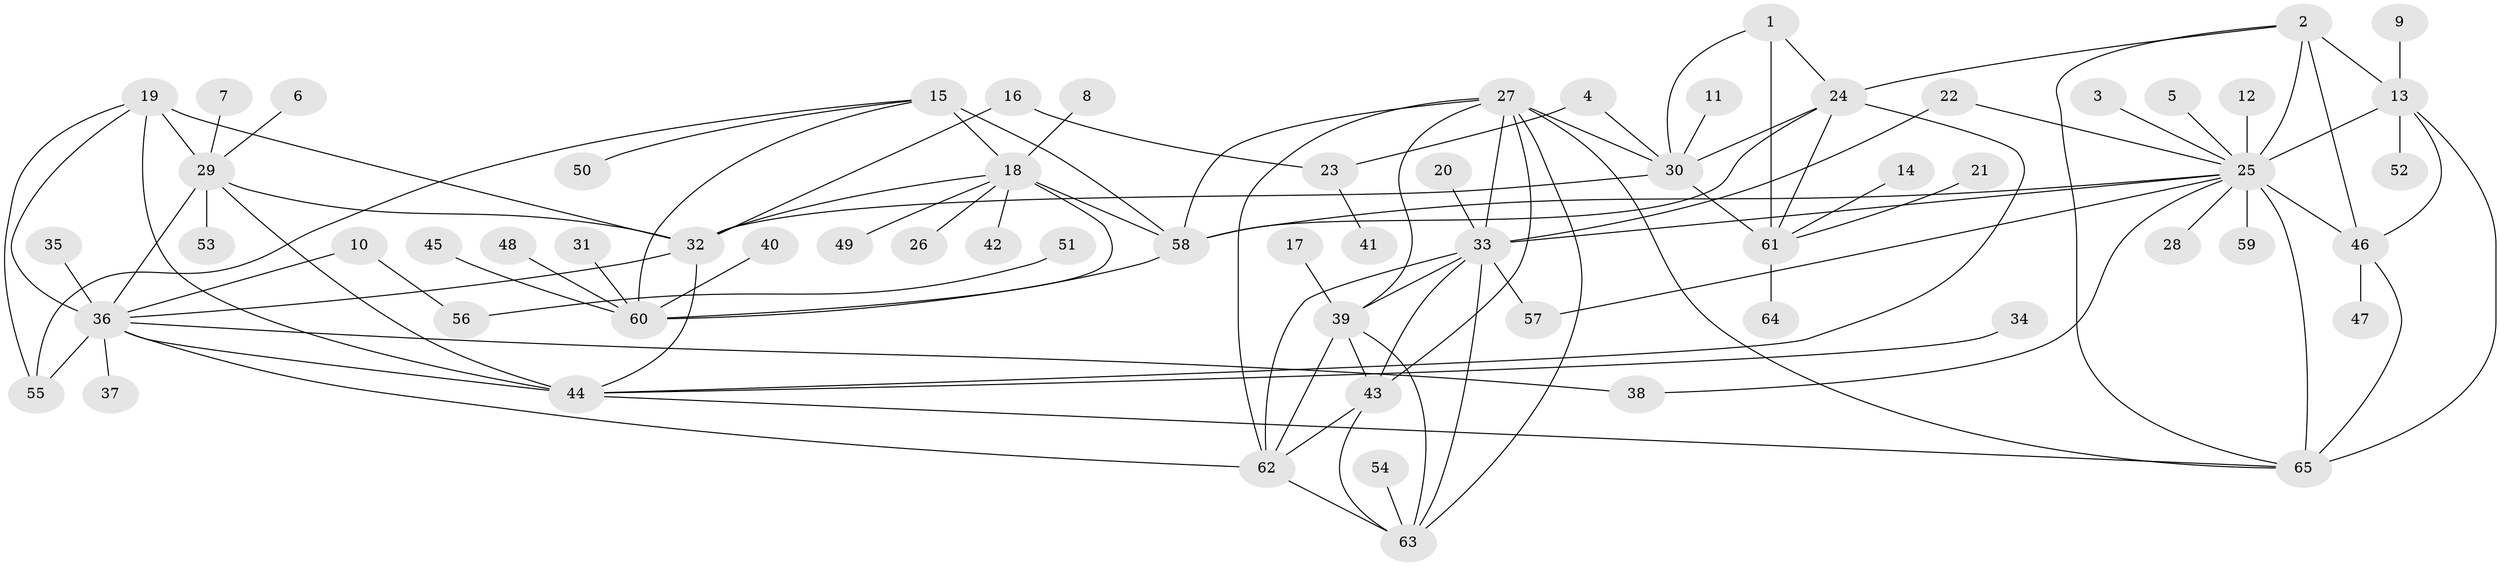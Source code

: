 // original degree distribution, {8: 0.05426356589147287, 11: 0.023255813953488372, 10: 0.023255813953488372, 5: 0.015503875968992248, 7: 0.023255813953488372, 9: 0.03875968992248062, 15: 0.007751937984496124, 6: 0.03875968992248062, 13: 0.007751937984496124, 1: 0.5658914728682171, 2: 0.16279069767441862, 3: 0.031007751937984496, 4: 0.007751937984496124}
// Generated by graph-tools (version 1.1) at 2025/02/03/09/25 03:02:43]
// undirected, 65 vertices, 106 edges
graph export_dot {
graph [start="1"]
  node [color=gray90,style=filled];
  1;
  2;
  3;
  4;
  5;
  6;
  7;
  8;
  9;
  10;
  11;
  12;
  13;
  14;
  15;
  16;
  17;
  18;
  19;
  20;
  21;
  22;
  23;
  24;
  25;
  26;
  27;
  28;
  29;
  30;
  31;
  32;
  33;
  34;
  35;
  36;
  37;
  38;
  39;
  40;
  41;
  42;
  43;
  44;
  45;
  46;
  47;
  48;
  49;
  50;
  51;
  52;
  53;
  54;
  55;
  56;
  57;
  58;
  59;
  60;
  61;
  62;
  63;
  64;
  65;
  1 -- 24 [weight=2.0];
  1 -- 30 [weight=2.0];
  1 -- 61 [weight=4.0];
  2 -- 13 [weight=1.0];
  2 -- 24 [weight=1.0];
  2 -- 25 [weight=2.0];
  2 -- 46 [weight=1.0];
  2 -- 65 [weight=1.0];
  3 -- 25 [weight=1.0];
  4 -- 23 [weight=1.0];
  4 -- 30 [weight=1.0];
  5 -- 25 [weight=1.0];
  6 -- 29 [weight=1.0];
  7 -- 29 [weight=1.0];
  8 -- 18 [weight=1.0];
  9 -- 13 [weight=1.0];
  10 -- 36 [weight=1.0];
  10 -- 56 [weight=1.0];
  11 -- 30 [weight=1.0];
  12 -- 25 [weight=1.0];
  13 -- 25 [weight=2.0];
  13 -- 46 [weight=1.0];
  13 -- 52 [weight=1.0];
  13 -- 65 [weight=1.0];
  14 -- 61 [weight=1.0];
  15 -- 18 [weight=3.0];
  15 -- 50 [weight=1.0];
  15 -- 55 [weight=1.0];
  15 -- 58 [weight=1.0];
  15 -- 60 [weight=1.0];
  16 -- 23 [weight=1.0];
  16 -- 32 [weight=1.0];
  17 -- 39 [weight=1.0];
  18 -- 26 [weight=1.0];
  18 -- 32 [weight=1.0];
  18 -- 42 [weight=1.0];
  18 -- 49 [weight=1.0];
  18 -- 58 [weight=3.0];
  18 -- 60 [weight=3.0];
  19 -- 29 [weight=2.0];
  19 -- 32 [weight=2.0];
  19 -- 36 [weight=2.0];
  19 -- 44 [weight=2.0];
  19 -- 55 [weight=1.0];
  20 -- 33 [weight=1.0];
  21 -- 61 [weight=1.0];
  22 -- 25 [weight=1.0];
  22 -- 33 [weight=1.0];
  23 -- 41 [weight=1.0];
  24 -- 30 [weight=1.0];
  24 -- 44 [weight=1.0];
  24 -- 58 [weight=1.0];
  24 -- 61 [weight=2.0];
  25 -- 28 [weight=1.0];
  25 -- 33 [weight=1.0];
  25 -- 38 [weight=1.0];
  25 -- 46 [weight=2.0];
  25 -- 57 [weight=1.0];
  25 -- 58 [weight=1.0];
  25 -- 59 [weight=1.0];
  25 -- 65 [weight=2.0];
  27 -- 30 [weight=1.0];
  27 -- 33 [weight=1.0];
  27 -- 39 [weight=1.0];
  27 -- 43 [weight=1.0];
  27 -- 58 [weight=1.0];
  27 -- 62 [weight=1.0];
  27 -- 63 [weight=1.0];
  27 -- 65 [weight=1.0];
  29 -- 32 [weight=1.0];
  29 -- 36 [weight=1.0];
  29 -- 44 [weight=1.0];
  29 -- 53 [weight=1.0];
  30 -- 32 [weight=1.0];
  30 -- 61 [weight=2.0];
  31 -- 60 [weight=1.0];
  32 -- 36 [weight=1.0];
  32 -- 44 [weight=1.0];
  33 -- 39 [weight=1.0];
  33 -- 43 [weight=1.0];
  33 -- 57 [weight=1.0];
  33 -- 62 [weight=1.0];
  33 -- 63 [weight=1.0];
  34 -- 44 [weight=1.0];
  35 -- 36 [weight=1.0];
  36 -- 37 [weight=1.0];
  36 -- 38 [weight=1.0];
  36 -- 44 [weight=1.0];
  36 -- 55 [weight=1.0];
  36 -- 62 [weight=1.0];
  39 -- 43 [weight=1.0];
  39 -- 62 [weight=1.0];
  39 -- 63 [weight=1.0];
  40 -- 60 [weight=1.0];
  43 -- 62 [weight=1.0];
  43 -- 63 [weight=1.0];
  44 -- 65 [weight=1.0];
  45 -- 60 [weight=1.0];
  46 -- 47 [weight=1.0];
  46 -- 65 [weight=1.0];
  48 -- 60 [weight=1.0];
  51 -- 56 [weight=1.0];
  54 -- 63 [weight=1.0];
  58 -- 60 [weight=1.0];
  61 -- 64 [weight=1.0];
  62 -- 63 [weight=1.0];
}
